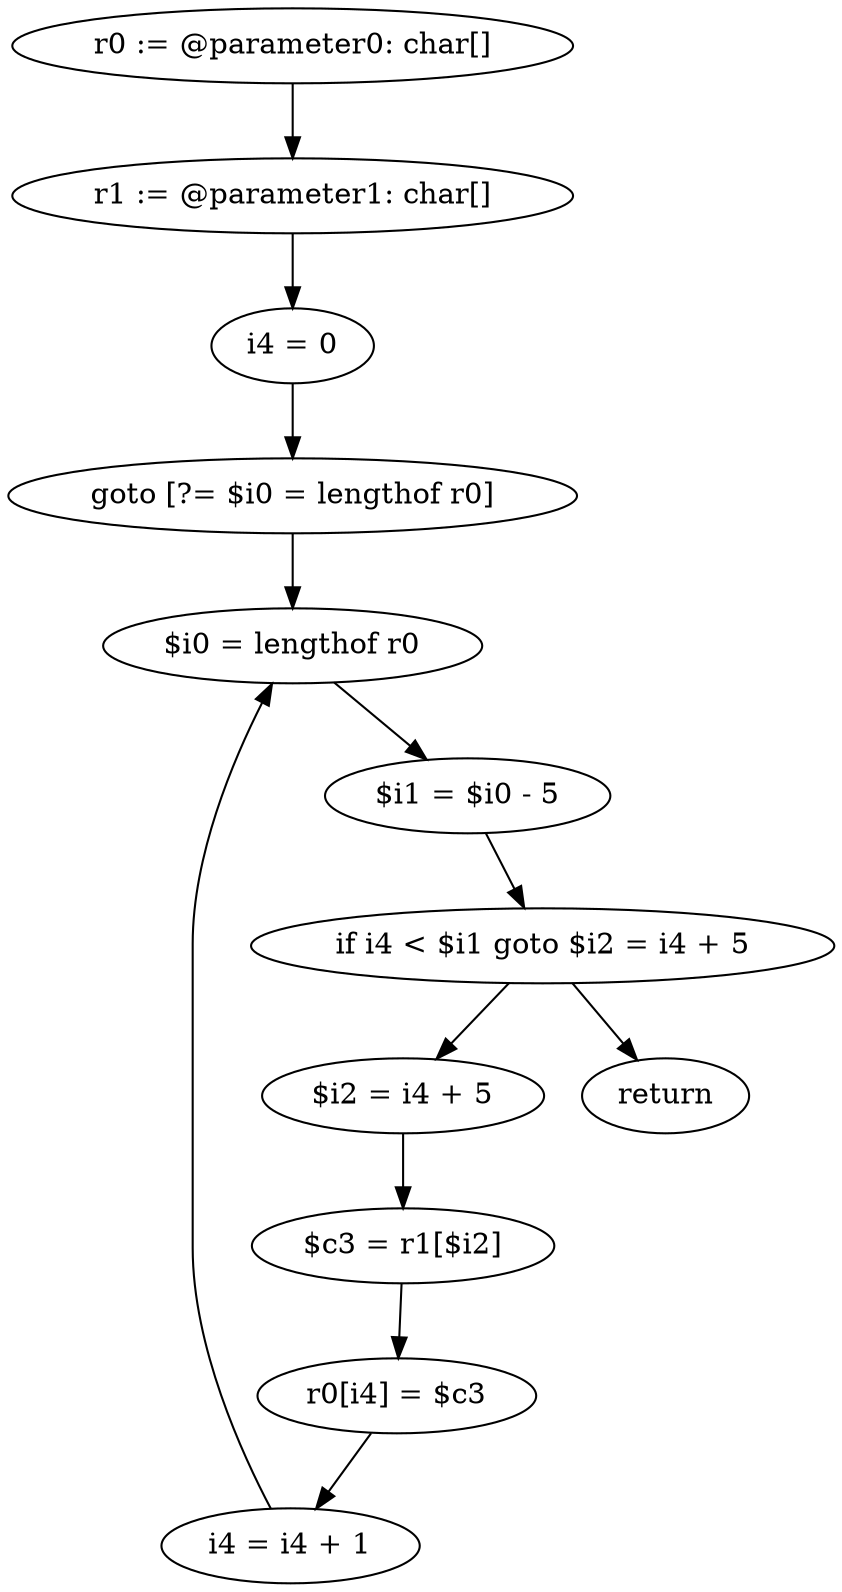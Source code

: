 digraph "unitGraph" {
    "r0 := @parameter0: char[]"
    "r1 := @parameter1: char[]"
    "i4 = 0"
    "goto [?= $i0 = lengthof r0]"
    "$i2 = i4 + 5"
    "$c3 = r1[$i2]"
    "r0[i4] = $c3"
    "i4 = i4 + 1"
    "$i0 = lengthof r0"
    "$i1 = $i0 - 5"
    "if i4 < $i1 goto $i2 = i4 + 5"
    "return"
    "r0 := @parameter0: char[]"->"r1 := @parameter1: char[]";
    "r1 := @parameter1: char[]"->"i4 = 0";
    "i4 = 0"->"goto [?= $i0 = lengthof r0]";
    "goto [?= $i0 = lengthof r0]"->"$i0 = lengthof r0";
    "$i2 = i4 + 5"->"$c3 = r1[$i2]";
    "$c3 = r1[$i2]"->"r0[i4] = $c3";
    "r0[i4] = $c3"->"i4 = i4 + 1";
    "i4 = i4 + 1"->"$i0 = lengthof r0";
    "$i0 = lengthof r0"->"$i1 = $i0 - 5";
    "$i1 = $i0 - 5"->"if i4 < $i1 goto $i2 = i4 + 5";
    "if i4 < $i1 goto $i2 = i4 + 5"->"return";
    "if i4 < $i1 goto $i2 = i4 + 5"->"$i2 = i4 + 5";
}
